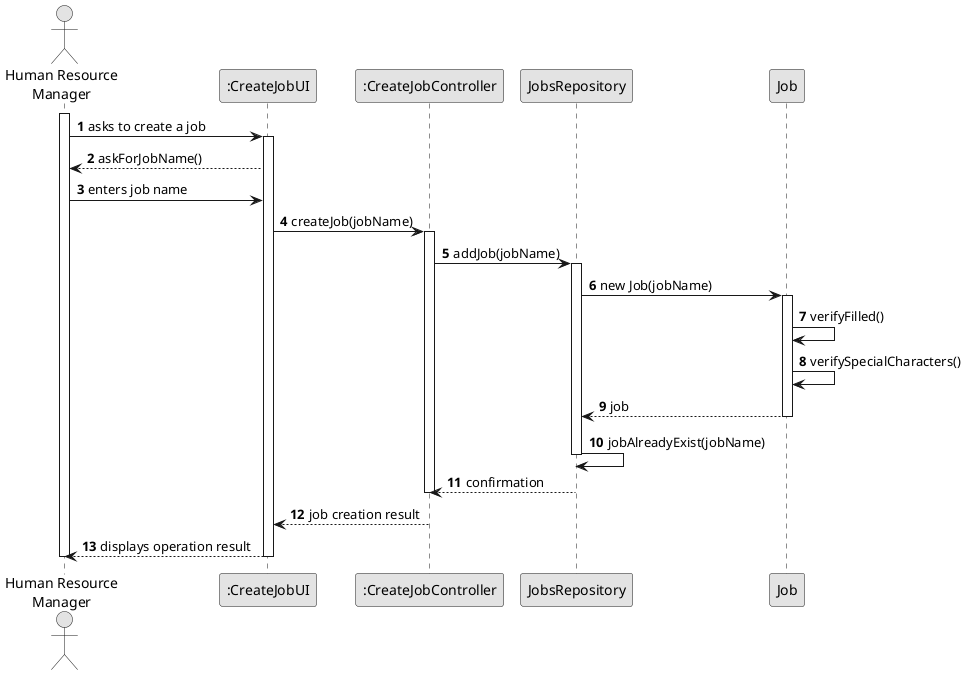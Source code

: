 @startuml
skinparam monochrome true
skinparam packageStyle rectangle
skinparam shadowing false

autonumber

actor "Human Resource\nManager" as HRM
participant ":CreateJobUI" as UI
participant ":CreateJobController" as CTRL
participant "JobsRepository" as jobRepository
participant "Job" as Job

activate HRM

    HRM -> UI : asks to create a job

    activate UI

        UI --> HRM : askForJobName()
        HRM -> UI : enters job name

        UI -> CTRL : createJob(jobName)
        activate CTRL

            CTRL -> jobRepository : addJob(jobName)
            activate jobRepository

                jobRepository -> Job : new Job(jobName)
                activate Job

                    Job -> Job : verifyFilled()
                    Job -> Job : verifySpecialCharacters()

                    Job --> jobRepository : job
                deactivate Job

                jobRepository -> jobRepository : jobAlreadyExist(jobName)

            deactivate jobRepository

        CTRL <-- jobRepository : confirmation
        deactivate CTRL

    UI <-- CTRL : job creation result

    UI --> HRM : displays operation result

deactivate UI

deactivate HRM

@enduml
